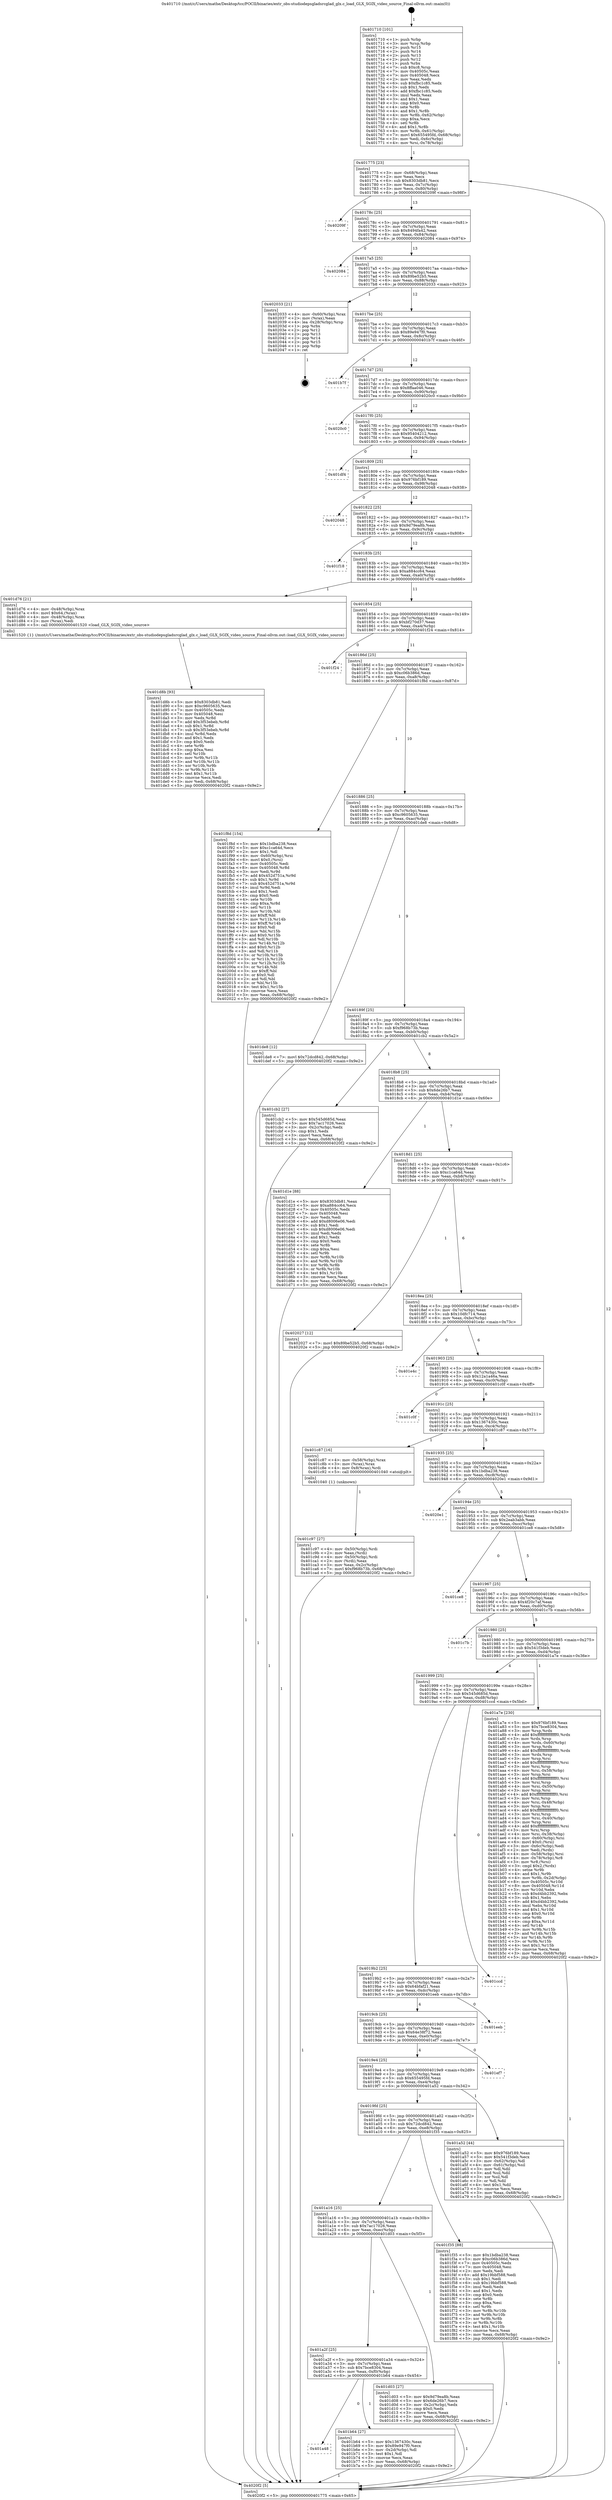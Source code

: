 digraph "0x401710" {
  label = "0x401710 (/mnt/c/Users/mathe/Desktop/tcc/POCII/binaries/extr_obs-studiodepsgladsrcglad_glx.c_load_GLX_SGIX_video_source_Final-ollvm.out::main(0))"
  labelloc = "t"
  node[shape=record]

  Entry [label="",width=0.3,height=0.3,shape=circle,fillcolor=black,style=filled]
  "0x401775" [label="{
     0x401775 [23]\l
     | [instrs]\l
     &nbsp;&nbsp;0x401775 \<+3\>: mov -0x68(%rbp),%eax\l
     &nbsp;&nbsp;0x401778 \<+2\>: mov %eax,%ecx\l
     &nbsp;&nbsp;0x40177a \<+6\>: sub $0x8303db81,%ecx\l
     &nbsp;&nbsp;0x401780 \<+3\>: mov %eax,-0x7c(%rbp)\l
     &nbsp;&nbsp;0x401783 \<+3\>: mov %ecx,-0x80(%rbp)\l
     &nbsp;&nbsp;0x401786 \<+6\>: je 000000000040209f \<main+0x98f\>\l
  }"]
  "0x40209f" [label="{
     0x40209f\l
  }", style=dashed]
  "0x40178c" [label="{
     0x40178c [25]\l
     | [instrs]\l
     &nbsp;&nbsp;0x40178c \<+5\>: jmp 0000000000401791 \<main+0x81\>\l
     &nbsp;&nbsp;0x401791 \<+3\>: mov -0x7c(%rbp),%eax\l
     &nbsp;&nbsp;0x401794 \<+5\>: sub $0x8494fa42,%eax\l
     &nbsp;&nbsp;0x401799 \<+6\>: mov %eax,-0x84(%rbp)\l
     &nbsp;&nbsp;0x40179f \<+6\>: je 0000000000402084 \<main+0x974\>\l
  }"]
  Exit [label="",width=0.3,height=0.3,shape=circle,fillcolor=black,style=filled,peripheries=2]
  "0x402084" [label="{
     0x402084\l
  }", style=dashed]
  "0x4017a5" [label="{
     0x4017a5 [25]\l
     | [instrs]\l
     &nbsp;&nbsp;0x4017a5 \<+5\>: jmp 00000000004017aa \<main+0x9a\>\l
     &nbsp;&nbsp;0x4017aa \<+3\>: mov -0x7c(%rbp),%eax\l
     &nbsp;&nbsp;0x4017ad \<+5\>: sub $0x89be52b5,%eax\l
     &nbsp;&nbsp;0x4017b2 \<+6\>: mov %eax,-0x88(%rbp)\l
     &nbsp;&nbsp;0x4017b8 \<+6\>: je 0000000000402033 \<main+0x923\>\l
  }"]
  "0x401d8b" [label="{
     0x401d8b [93]\l
     | [instrs]\l
     &nbsp;&nbsp;0x401d8b \<+5\>: mov $0x8303db81,%edi\l
     &nbsp;&nbsp;0x401d90 \<+5\>: mov $0xc9605635,%ecx\l
     &nbsp;&nbsp;0x401d95 \<+7\>: mov 0x40505c,%edx\l
     &nbsp;&nbsp;0x401d9c \<+7\>: mov 0x405048,%esi\l
     &nbsp;&nbsp;0x401da3 \<+3\>: mov %edx,%r8d\l
     &nbsp;&nbsp;0x401da6 \<+7\>: add $0x3f53ebeb,%r8d\l
     &nbsp;&nbsp;0x401dad \<+4\>: sub $0x1,%r8d\l
     &nbsp;&nbsp;0x401db1 \<+7\>: sub $0x3f53ebeb,%r8d\l
     &nbsp;&nbsp;0x401db8 \<+4\>: imul %r8d,%edx\l
     &nbsp;&nbsp;0x401dbc \<+3\>: and $0x1,%edx\l
     &nbsp;&nbsp;0x401dbf \<+3\>: cmp $0x0,%edx\l
     &nbsp;&nbsp;0x401dc2 \<+4\>: sete %r9b\l
     &nbsp;&nbsp;0x401dc6 \<+3\>: cmp $0xa,%esi\l
     &nbsp;&nbsp;0x401dc9 \<+4\>: setl %r10b\l
     &nbsp;&nbsp;0x401dcd \<+3\>: mov %r9b,%r11b\l
     &nbsp;&nbsp;0x401dd0 \<+3\>: and %r10b,%r11b\l
     &nbsp;&nbsp;0x401dd3 \<+3\>: xor %r10b,%r9b\l
     &nbsp;&nbsp;0x401dd6 \<+3\>: or %r9b,%r11b\l
     &nbsp;&nbsp;0x401dd9 \<+4\>: test $0x1,%r11b\l
     &nbsp;&nbsp;0x401ddd \<+3\>: cmovne %ecx,%edi\l
     &nbsp;&nbsp;0x401de0 \<+3\>: mov %edi,-0x68(%rbp)\l
     &nbsp;&nbsp;0x401de3 \<+5\>: jmp 00000000004020f2 \<main+0x9e2\>\l
  }"]
  "0x402033" [label="{
     0x402033 [21]\l
     | [instrs]\l
     &nbsp;&nbsp;0x402033 \<+4\>: mov -0x60(%rbp),%rax\l
     &nbsp;&nbsp;0x402037 \<+2\>: mov (%rax),%eax\l
     &nbsp;&nbsp;0x402039 \<+4\>: lea -0x28(%rbp),%rsp\l
     &nbsp;&nbsp;0x40203d \<+1\>: pop %rbx\l
     &nbsp;&nbsp;0x40203e \<+2\>: pop %r12\l
     &nbsp;&nbsp;0x402040 \<+2\>: pop %r13\l
     &nbsp;&nbsp;0x402042 \<+2\>: pop %r14\l
     &nbsp;&nbsp;0x402044 \<+2\>: pop %r15\l
     &nbsp;&nbsp;0x402046 \<+1\>: pop %rbp\l
     &nbsp;&nbsp;0x402047 \<+1\>: ret\l
  }"]
  "0x4017be" [label="{
     0x4017be [25]\l
     | [instrs]\l
     &nbsp;&nbsp;0x4017be \<+5\>: jmp 00000000004017c3 \<main+0xb3\>\l
     &nbsp;&nbsp;0x4017c3 \<+3\>: mov -0x7c(%rbp),%eax\l
     &nbsp;&nbsp;0x4017c6 \<+5\>: sub $0x89e947f0,%eax\l
     &nbsp;&nbsp;0x4017cb \<+6\>: mov %eax,-0x8c(%rbp)\l
     &nbsp;&nbsp;0x4017d1 \<+6\>: je 0000000000401b7f \<main+0x46f\>\l
  }"]
  "0x401c97" [label="{
     0x401c97 [27]\l
     | [instrs]\l
     &nbsp;&nbsp;0x401c97 \<+4\>: mov -0x50(%rbp),%rdi\l
     &nbsp;&nbsp;0x401c9b \<+2\>: mov %eax,(%rdi)\l
     &nbsp;&nbsp;0x401c9d \<+4\>: mov -0x50(%rbp),%rdi\l
     &nbsp;&nbsp;0x401ca1 \<+2\>: mov (%rdi),%eax\l
     &nbsp;&nbsp;0x401ca3 \<+3\>: mov %eax,-0x2c(%rbp)\l
     &nbsp;&nbsp;0x401ca6 \<+7\>: movl $0xf968b73b,-0x68(%rbp)\l
     &nbsp;&nbsp;0x401cad \<+5\>: jmp 00000000004020f2 \<main+0x9e2\>\l
  }"]
  "0x401b7f" [label="{
     0x401b7f\l
  }", style=dashed]
  "0x4017d7" [label="{
     0x4017d7 [25]\l
     | [instrs]\l
     &nbsp;&nbsp;0x4017d7 \<+5\>: jmp 00000000004017dc \<main+0xcc\>\l
     &nbsp;&nbsp;0x4017dc \<+3\>: mov -0x7c(%rbp),%eax\l
     &nbsp;&nbsp;0x4017df \<+5\>: sub $0x8ffaa046,%eax\l
     &nbsp;&nbsp;0x4017e4 \<+6\>: mov %eax,-0x90(%rbp)\l
     &nbsp;&nbsp;0x4017ea \<+6\>: je 00000000004020c0 \<main+0x9b0\>\l
  }"]
  "0x401a48" [label="{
     0x401a48\l
  }", style=dashed]
  "0x4020c0" [label="{
     0x4020c0\l
  }", style=dashed]
  "0x4017f0" [label="{
     0x4017f0 [25]\l
     | [instrs]\l
     &nbsp;&nbsp;0x4017f0 \<+5\>: jmp 00000000004017f5 \<main+0xe5\>\l
     &nbsp;&nbsp;0x4017f5 \<+3\>: mov -0x7c(%rbp),%eax\l
     &nbsp;&nbsp;0x4017f8 \<+5\>: sub $0x95404212,%eax\l
     &nbsp;&nbsp;0x4017fd \<+6\>: mov %eax,-0x94(%rbp)\l
     &nbsp;&nbsp;0x401803 \<+6\>: je 0000000000401df4 \<main+0x6e4\>\l
  }"]
  "0x401b64" [label="{
     0x401b64 [27]\l
     | [instrs]\l
     &nbsp;&nbsp;0x401b64 \<+5\>: mov $0x1367430c,%eax\l
     &nbsp;&nbsp;0x401b69 \<+5\>: mov $0x89e947f0,%ecx\l
     &nbsp;&nbsp;0x401b6e \<+3\>: mov -0x2d(%rbp),%dl\l
     &nbsp;&nbsp;0x401b71 \<+3\>: test $0x1,%dl\l
     &nbsp;&nbsp;0x401b74 \<+3\>: cmovne %ecx,%eax\l
     &nbsp;&nbsp;0x401b77 \<+3\>: mov %eax,-0x68(%rbp)\l
     &nbsp;&nbsp;0x401b7a \<+5\>: jmp 00000000004020f2 \<main+0x9e2\>\l
  }"]
  "0x401df4" [label="{
     0x401df4\l
  }", style=dashed]
  "0x401809" [label="{
     0x401809 [25]\l
     | [instrs]\l
     &nbsp;&nbsp;0x401809 \<+5\>: jmp 000000000040180e \<main+0xfe\>\l
     &nbsp;&nbsp;0x40180e \<+3\>: mov -0x7c(%rbp),%eax\l
     &nbsp;&nbsp;0x401811 \<+5\>: sub $0x976bf189,%eax\l
     &nbsp;&nbsp;0x401816 \<+6\>: mov %eax,-0x98(%rbp)\l
     &nbsp;&nbsp;0x40181c \<+6\>: je 0000000000402048 \<main+0x938\>\l
  }"]
  "0x401a2f" [label="{
     0x401a2f [25]\l
     | [instrs]\l
     &nbsp;&nbsp;0x401a2f \<+5\>: jmp 0000000000401a34 \<main+0x324\>\l
     &nbsp;&nbsp;0x401a34 \<+3\>: mov -0x7c(%rbp),%eax\l
     &nbsp;&nbsp;0x401a37 \<+5\>: sub $0x7bce8304,%eax\l
     &nbsp;&nbsp;0x401a3c \<+6\>: mov %eax,-0xf0(%rbp)\l
     &nbsp;&nbsp;0x401a42 \<+6\>: je 0000000000401b64 \<main+0x454\>\l
  }"]
  "0x402048" [label="{
     0x402048\l
  }", style=dashed]
  "0x401822" [label="{
     0x401822 [25]\l
     | [instrs]\l
     &nbsp;&nbsp;0x401822 \<+5\>: jmp 0000000000401827 \<main+0x117\>\l
     &nbsp;&nbsp;0x401827 \<+3\>: mov -0x7c(%rbp),%eax\l
     &nbsp;&nbsp;0x40182a \<+5\>: sub $0x9d79ea8b,%eax\l
     &nbsp;&nbsp;0x40182f \<+6\>: mov %eax,-0x9c(%rbp)\l
     &nbsp;&nbsp;0x401835 \<+6\>: je 0000000000401f18 \<main+0x808\>\l
  }"]
  "0x401d03" [label="{
     0x401d03 [27]\l
     | [instrs]\l
     &nbsp;&nbsp;0x401d03 \<+5\>: mov $0x9d79ea8b,%eax\l
     &nbsp;&nbsp;0x401d08 \<+5\>: mov $0x6de26b7,%ecx\l
     &nbsp;&nbsp;0x401d0d \<+3\>: mov -0x2c(%rbp),%edx\l
     &nbsp;&nbsp;0x401d10 \<+3\>: cmp $0x0,%edx\l
     &nbsp;&nbsp;0x401d13 \<+3\>: cmove %ecx,%eax\l
     &nbsp;&nbsp;0x401d16 \<+3\>: mov %eax,-0x68(%rbp)\l
     &nbsp;&nbsp;0x401d19 \<+5\>: jmp 00000000004020f2 \<main+0x9e2\>\l
  }"]
  "0x401f18" [label="{
     0x401f18\l
  }", style=dashed]
  "0x40183b" [label="{
     0x40183b [25]\l
     | [instrs]\l
     &nbsp;&nbsp;0x40183b \<+5\>: jmp 0000000000401840 \<main+0x130\>\l
     &nbsp;&nbsp;0x401840 \<+3\>: mov -0x7c(%rbp),%eax\l
     &nbsp;&nbsp;0x401843 \<+5\>: sub $0xa884cc64,%eax\l
     &nbsp;&nbsp;0x401848 \<+6\>: mov %eax,-0xa0(%rbp)\l
     &nbsp;&nbsp;0x40184e \<+6\>: je 0000000000401d76 \<main+0x666\>\l
  }"]
  "0x401a16" [label="{
     0x401a16 [25]\l
     | [instrs]\l
     &nbsp;&nbsp;0x401a16 \<+5\>: jmp 0000000000401a1b \<main+0x30b\>\l
     &nbsp;&nbsp;0x401a1b \<+3\>: mov -0x7c(%rbp),%eax\l
     &nbsp;&nbsp;0x401a1e \<+5\>: sub $0x7ac17026,%eax\l
     &nbsp;&nbsp;0x401a23 \<+6\>: mov %eax,-0xec(%rbp)\l
     &nbsp;&nbsp;0x401a29 \<+6\>: je 0000000000401d03 \<main+0x5f3\>\l
  }"]
  "0x401d76" [label="{
     0x401d76 [21]\l
     | [instrs]\l
     &nbsp;&nbsp;0x401d76 \<+4\>: mov -0x48(%rbp),%rax\l
     &nbsp;&nbsp;0x401d7a \<+6\>: movl $0x64,(%rax)\l
     &nbsp;&nbsp;0x401d80 \<+4\>: mov -0x48(%rbp),%rax\l
     &nbsp;&nbsp;0x401d84 \<+2\>: mov (%rax),%edi\l
     &nbsp;&nbsp;0x401d86 \<+5\>: call 0000000000401520 \<load_GLX_SGIX_video_source\>\l
     | [calls]\l
     &nbsp;&nbsp;0x401520 \{1\} (/mnt/c/Users/mathe/Desktop/tcc/POCII/binaries/extr_obs-studiodepsgladsrcglad_glx.c_load_GLX_SGIX_video_source_Final-ollvm.out::load_GLX_SGIX_video_source)\l
  }"]
  "0x401854" [label="{
     0x401854 [25]\l
     | [instrs]\l
     &nbsp;&nbsp;0x401854 \<+5\>: jmp 0000000000401859 \<main+0x149\>\l
     &nbsp;&nbsp;0x401859 \<+3\>: mov -0x7c(%rbp),%eax\l
     &nbsp;&nbsp;0x40185c \<+5\>: sub $0xbf270d37,%eax\l
     &nbsp;&nbsp;0x401861 \<+6\>: mov %eax,-0xa4(%rbp)\l
     &nbsp;&nbsp;0x401867 \<+6\>: je 0000000000401f24 \<main+0x814\>\l
  }"]
  "0x401f35" [label="{
     0x401f35 [88]\l
     | [instrs]\l
     &nbsp;&nbsp;0x401f35 \<+5\>: mov $0x1bdba238,%eax\l
     &nbsp;&nbsp;0x401f3a \<+5\>: mov $0xc06b386d,%ecx\l
     &nbsp;&nbsp;0x401f3f \<+7\>: mov 0x40505c,%edx\l
     &nbsp;&nbsp;0x401f46 \<+7\>: mov 0x405048,%esi\l
     &nbsp;&nbsp;0x401f4d \<+2\>: mov %edx,%edi\l
     &nbsp;&nbsp;0x401f4f \<+6\>: add $0x19bbf588,%edi\l
     &nbsp;&nbsp;0x401f55 \<+3\>: sub $0x1,%edi\l
     &nbsp;&nbsp;0x401f58 \<+6\>: sub $0x19bbf588,%edi\l
     &nbsp;&nbsp;0x401f5e \<+3\>: imul %edi,%edx\l
     &nbsp;&nbsp;0x401f61 \<+3\>: and $0x1,%edx\l
     &nbsp;&nbsp;0x401f64 \<+3\>: cmp $0x0,%edx\l
     &nbsp;&nbsp;0x401f67 \<+4\>: sete %r8b\l
     &nbsp;&nbsp;0x401f6b \<+3\>: cmp $0xa,%esi\l
     &nbsp;&nbsp;0x401f6e \<+4\>: setl %r9b\l
     &nbsp;&nbsp;0x401f72 \<+3\>: mov %r8b,%r10b\l
     &nbsp;&nbsp;0x401f75 \<+3\>: and %r9b,%r10b\l
     &nbsp;&nbsp;0x401f78 \<+3\>: xor %r9b,%r8b\l
     &nbsp;&nbsp;0x401f7b \<+3\>: or %r8b,%r10b\l
     &nbsp;&nbsp;0x401f7e \<+4\>: test $0x1,%r10b\l
     &nbsp;&nbsp;0x401f82 \<+3\>: cmovne %ecx,%eax\l
     &nbsp;&nbsp;0x401f85 \<+3\>: mov %eax,-0x68(%rbp)\l
     &nbsp;&nbsp;0x401f88 \<+5\>: jmp 00000000004020f2 \<main+0x9e2\>\l
  }"]
  "0x401f24" [label="{
     0x401f24\l
  }", style=dashed]
  "0x40186d" [label="{
     0x40186d [25]\l
     | [instrs]\l
     &nbsp;&nbsp;0x40186d \<+5\>: jmp 0000000000401872 \<main+0x162\>\l
     &nbsp;&nbsp;0x401872 \<+3\>: mov -0x7c(%rbp),%eax\l
     &nbsp;&nbsp;0x401875 \<+5\>: sub $0xc06b386d,%eax\l
     &nbsp;&nbsp;0x40187a \<+6\>: mov %eax,-0xa8(%rbp)\l
     &nbsp;&nbsp;0x401880 \<+6\>: je 0000000000401f8d \<main+0x87d\>\l
  }"]
  "0x401710" [label="{
     0x401710 [101]\l
     | [instrs]\l
     &nbsp;&nbsp;0x401710 \<+1\>: push %rbp\l
     &nbsp;&nbsp;0x401711 \<+3\>: mov %rsp,%rbp\l
     &nbsp;&nbsp;0x401714 \<+2\>: push %r15\l
     &nbsp;&nbsp;0x401716 \<+2\>: push %r14\l
     &nbsp;&nbsp;0x401718 \<+2\>: push %r13\l
     &nbsp;&nbsp;0x40171a \<+2\>: push %r12\l
     &nbsp;&nbsp;0x40171c \<+1\>: push %rbx\l
     &nbsp;&nbsp;0x40171d \<+7\>: sub $0xc8,%rsp\l
     &nbsp;&nbsp;0x401724 \<+7\>: mov 0x40505c,%eax\l
     &nbsp;&nbsp;0x40172b \<+7\>: mov 0x405048,%ecx\l
     &nbsp;&nbsp;0x401732 \<+2\>: mov %eax,%edx\l
     &nbsp;&nbsp;0x401734 \<+6\>: sub $0xfbc1c85,%edx\l
     &nbsp;&nbsp;0x40173a \<+3\>: sub $0x1,%edx\l
     &nbsp;&nbsp;0x40173d \<+6\>: add $0xfbc1c85,%edx\l
     &nbsp;&nbsp;0x401743 \<+3\>: imul %edx,%eax\l
     &nbsp;&nbsp;0x401746 \<+3\>: and $0x1,%eax\l
     &nbsp;&nbsp;0x401749 \<+3\>: cmp $0x0,%eax\l
     &nbsp;&nbsp;0x40174c \<+4\>: sete %r8b\l
     &nbsp;&nbsp;0x401750 \<+4\>: and $0x1,%r8b\l
     &nbsp;&nbsp;0x401754 \<+4\>: mov %r8b,-0x62(%rbp)\l
     &nbsp;&nbsp;0x401758 \<+3\>: cmp $0xa,%ecx\l
     &nbsp;&nbsp;0x40175b \<+4\>: setl %r8b\l
     &nbsp;&nbsp;0x40175f \<+4\>: and $0x1,%r8b\l
     &nbsp;&nbsp;0x401763 \<+4\>: mov %r8b,-0x61(%rbp)\l
     &nbsp;&nbsp;0x401767 \<+7\>: movl $0x655495fd,-0x68(%rbp)\l
     &nbsp;&nbsp;0x40176e \<+3\>: mov %edi,-0x6c(%rbp)\l
     &nbsp;&nbsp;0x401771 \<+4\>: mov %rsi,-0x78(%rbp)\l
  }"]
  "0x401f8d" [label="{
     0x401f8d [154]\l
     | [instrs]\l
     &nbsp;&nbsp;0x401f8d \<+5\>: mov $0x1bdba238,%eax\l
     &nbsp;&nbsp;0x401f92 \<+5\>: mov $0xc1ca64d,%ecx\l
     &nbsp;&nbsp;0x401f97 \<+2\>: mov $0x1,%dl\l
     &nbsp;&nbsp;0x401f99 \<+4\>: mov -0x60(%rbp),%rsi\l
     &nbsp;&nbsp;0x401f9d \<+6\>: movl $0x0,(%rsi)\l
     &nbsp;&nbsp;0x401fa3 \<+7\>: mov 0x40505c,%edi\l
     &nbsp;&nbsp;0x401faa \<+8\>: mov 0x405048,%r8d\l
     &nbsp;&nbsp;0x401fb2 \<+3\>: mov %edi,%r9d\l
     &nbsp;&nbsp;0x401fb5 \<+7\>: add $0x452d751a,%r9d\l
     &nbsp;&nbsp;0x401fbc \<+4\>: sub $0x1,%r9d\l
     &nbsp;&nbsp;0x401fc0 \<+7\>: sub $0x452d751a,%r9d\l
     &nbsp;&nbsp;0x401fc7 \<+4\>: imul %r9d,%edi\l
     &nbsp;&nbsp;0x401fcb \<+3\>: and $0x1,%edi\l
     &nbsp;&nbsp;0x401fce \<+3\>: cmp $0x0,%edi\l
     &nbsp;&nbsp;0x401fd1 \<+4\>: sete %r10b\l
     &nbsp;&nbsp;0x401fd5 \<+4\>: cmp $0xa,%r8d\l
     &nbsp;&nbsp;0x401fd9 \<+4\>: setl %r11b\l
     &nbsp;&nbsp;0x401fdd \<+3\>: mov %r10b,%bl\l
     &nbsp;&nbsp;0x401fe0 \<+3\>: xor $0xff,%bl\l
     &nbsp;&nbsp;0x401fe3 \<+3\>: mov %r11b,%r14b\l
     &nbsp;&nbsp;0x401fe6 \<+4\>: xor $0xff,%r14b\l
     &nbsp;&nbsp;0x401fea \<+3\>: xor $0x0,%dl\l
     &nbsp;&nbsp;0x401fed \<+3\>: mov %bl,%r15b\l
     &nbsp;&nbsp;0x401ff0 \<+4\>: and $0x0,%r15b\l
     &nbsp;&nbsp;0x401ff4 \<+3\>: and %dl,%r10b\l
     &nbsp;&nbsp;0x401ff7 \<+3\>: mov %r14b,%r12b\l
     &nbsp;&nbsp;0x401ffa \<+4\>: and $0x0,%r12b\l
     &nbsp;&nbsp;0x401ffe \<+3\>: and %dl,%r11b\l
     &nbsp;&nbsp;0x402001 \<+3\>: or %r10b,%r15b\l
     &nbsp;&nbsp;0x402004 \<+3\>: or %r11b,%r12b\l
     &nbsp;&nbsp;0x402007 \<+3\>: xor %r12b,%r15b\l
     &nbsp;&nbsp;0x40200a \<+3\>: or %r14b,%bl\l
     &nbsp;&nbsp;0x40200d \<+3\>: xor $0xff,%bl\l
     &nbsp;&nbsp;0x402010 \<+3\>: or $0x0,%dl\l
     &nbsp;&nbsp;0x402013 \<+2\>: and %dl,%bl\l
     &nbsp;&nbsp;0x402015 \<+3\>: or %bl,%r15b\l
     &nbsp;&nbsp;0x402018 \<+4\>: test $0x1,%r15b\l
     &nbsp;&nbsp;0x40201c \<+3\>: cmovne %ecx,%eax\l
     &nbsp;&nbsp;0x40201f \<+3\>: mov %eax,-0x68(%rbp)\l
     &nbsp;&nbsp;0x402022 \<+5\>: jmp 00000000004020f2 \<main+0x9e2\>\l
  }"]
  "0x401886" [label="{
     0x401886 [25]\l
     | [instrs]\l
     &nbsp;&nbsp;0x401886 \<+5\>: jmp 000000000040188b \<main+0x17b\>\l
     &nbsp;&nbsp;0x40188b \<+3\>: mov -0x7c(%rbp),%eax\l
     &nbsp;&nbsp;0x40188e \<+5\>: sub $0xc9605635,%eax\l
     &nbsp;&nbsp;0x401893 \<+6\>: mov %eax,-0xac(%rbp)\l
     &nbsp;&nbsp;0x401899 \<+6\>: je 0000000000401de8 \<main+0x6d8\>\l
  }"]
  "0x4020f2" [label="{
     0x4020f2 [5]\l
     | [instrs]\l
     &nbsp;&nbsp;0x4020f2 \<+5\>: jmp 0000000000401775 \<main+0x65\>\l
  }"]
  "0x401de8" [label="{
     0x401de8 [12]\l
     | [instrs]\l
     &nbsp;&nbsp;0x401de8 \<+7\>: movl $0x72dcd842,-0x68(%rbp)\l
     &nbsp;&nbsp;0x401def \<+5\>: jmp 00000000004020f2 \<main+0x9e2\>\l
  }"]
  "0x40189f" [label="{
     0x40189f [25]\l
     | [instrs]\l
     &nbsp;&nbsp;0x40189f \<+5\>: jmp 00000000004018a4 \<main+0x194\>\l
     &nbsp;&nbsp;0x4018a4 \<+3\>: mov -0x7c(%rbp),%eax\l
     &nbsp;&nbsp;0x4018a7 \<+5\>: sub $0xf968b73b,%eax\l
     &nbsp;&nbsp;0x4018ac \<+6\>: mov %eax,-0xb0(%rbp)\l
     &nbsp;&nbsp;0x4018b2 \<+6\>: je 0000000000401cb2 \<main+0x5a2\>\l
  }"]
  "0x4019fd" [label="{
     0x4019fd [25]\l
     | [instrs]\l
     &nbsp;&nbsp;0x4019fd \<+5\>: jmp 0000000000401a02 \<main+0x2f2\>\l
     &nbsp;&nbsp;0x401a02 \<+3\>: mov -0x7c(%rbp),%eax\l
     &nbsp;&nbsp;0x401a05 \<+5\>: sub $0x72dcd842,%eax\l
     &nbsp;&nbsp;0x401a0a \<+6\>: mov %eax,-0xe8(%rbp)\l
     &nbsp;&nbsp;0x401a10 \<+6\>: je 0000000000401f35 \<main+0x825\>\l
  }"]
  "0x401cb2" [label="{
     0x401cb2 [27]\l
     | [instrs]\l
     &nbsp;&nbsp;0x401cb2 \<+5\>: mov $0x545d685d,%eax\l
     &nbsp;&nbsp;0x401cb7 \<+5\>: mov $0x7ac17026,%ecx\l
     &nbsp;&nbsp;0x401cbc \<+3\>: mov -0x2c(%rbp),%edx\l
     &nbsp;&nbsp;0x401cbf \<+3\>: cmp $0x1,%edx\l
     &nbsp;&nbsp;0x401cc2 \<+3\>: cmovl %ecx,%eax\l
     &nbsp;&nbsp;0x401cc5 \<+3\>: mov %eax,-0x68(%rbp)\l
     &nbsp;&nbsp;0x401cc8 \<+5\>: jmp 00000000004020f2 \<main+0x9e2\>\l
  }"]
  "0x4018b8" [label="{
     0x4018b8 [25]\l
     | [instrs]\l
     &nbsp;&nbsp;0x4018b8 \<+5\>: jmp 00000000004018bd \<main+0x1ad\>\l
     &nbsp;&nbsp;0x4018bd \<+3\>: mov -0x7c(%rbp),%eax\l
     &nbsp;&nbsp;0x4018c0 \<+5\>: sub $0x6de26b7,%eax\l
     &nbsp;&nbsp;0x4018c5 \<+6\>: mov %eax,-0xb4(%rbp)\l
     &nbsp;&nbsp;0x4018cb \<+6\>: je 0000000000401d1e \<main+0x60e\>\l
  }"]
  "0x401a52" [label="{
     0x401a52 [44]\l
     | [instrs]\l
     &nbsp;&nbsp;0x401a52 \<+5\>: mov $0x976bf189,%eax\l
     &nbsp;&nbsp;0x401a57 \<+5\>: mov $0x541f3deb,%ecx\l
     &nbsp;&nbsp;0x401a5c \<+3\>: mov -0x62(%rbp),%dl\l
     &nbsp;&nbsp;0x401a5f \<+4\>: mov -0x61(%rbp),%sil\l
     &nbsp;&nbsp;0x401a63 \<+3\>: mov %dl,%dil\l
     &nbsp;&nbsp;0x401a66 \<+3\>: and %sil,%dil\l
     &nbsp;&nbsp;0x401a69 \<+3\>: xor %sil,%dl\l
     &nbsp;&nbsp;0x401a6c \<+3\>: or %dl,%dil\l
     &nbsp;&nbsp;0x401a6f \<+4\>: test $0x1,%dil\l
     &nbsp;&nbsp;0x401a73 \<+3\>: cmovne %ecx,%eax\l
     &nbsp;&nbsp;0x401a76 \<+3\>: mov %eax,-0x68(%rbp)\l
     &nbsp;&nbsp;0x401a79 \<+5\>: jmp 00000000004020f2 \<main+0x9e2\>\l
  }"]
  "0x401d1e" [label="{
     0x401d1e [88]\l
     | [instrs]\l
     &nbsp;&nbsp;0x401d1e \<+5\>: mov $0x8303db81,%eax\l
     &nbsp;&nbsp;0x401d23 \<+5\>: mov $0xa884cc64,%ecx\l
     &nbsp;&nbsp;0x401d28 \<+7\>: mov 0x40505c,%edx\l
     &nbsp;&nbsp;0x401d2f \<+7\>: mov 0x405048,%esi\l
     &nbsp;&nbsp;0x401d36 \<+2\>: mov %edx,%edi\l
     &nbsp;&nbsp;0x401d38 \<+6\>: add $0xd8006e06,%edi\l
     &nbsp;&nbsp;0x401d3e \<+3\>: sub $0x1,%edi\l
     &nbsp;&nbsp;0x401d41 \<+6\>: sub $0xd8006e06,%edi\l
     &nbsp;&nbsp;0x401d47 \<+3\>: imul %edi,%edx\l
     &nbsp;&nbsp;0x401d4a \<+3\>: and $0x1,%edx\l
     &nbsp;&nbsp;0x401d4d \<+3\>: cmp $0x0,%edx\l
     &nbsp;&nbsp;0x401d50 \<+4\>: sete %r8b\l
     &nbsp;&nbsp;0x401d54 \<+3\>: cmp $0xa,%esi\l
     &nbsp;&nbsp;0x401d57 \<+4\>: setl %r9b\l
     &nbsp;&nbsp;0x401d5b \<+3\>: mov %r8b,%r10b\l
     &nbsp;&nbsp;0x401d5e \<+3\>: and %r9b,%r10b\l
     &nbsp;&nbsp;0x401d61 \<+3\>: xor %r9b,%r8b\l
     &nbsp;&nbsp;0x401d64 \<+3\>: or %r8b,%r10b\l
     &nbsp;&nbsp;0x401d67 \<+4\>: test $0x1,%r10b\l
     &nbsp;&nbsp;0x401d6b \<+3\>: cmovne %ecx,%eax\l
     &nbsp;&nbsp;0x401d6e \<+3\>: mov %eax,-0x68(%rbp)\l
     &nbsp;&nbsp;0x401d71 \<+5\>: jmp 00000000004020f2 \<main+0x9e2\>\l
  }"]
  "0x4018d1" [label="{
     0x4018d1 [25]\l
     | [instrs]\l
     &nbsp;&nbsp;0x4018d1 \<+5\>: jmp 00000000004018d6 \<main+0x1c6\>\l
     &nbsp;&nbsp;0x4018d6 \<+3\>: mov -0x7c(%rbp),%eax\l
     &nbsp;&nbsp;0x4018d9 \<+5\>: sub $0xc1ca64d,%eax\l
     &nbsp;&nbsp;0x4018de \<+6\>: mov %eax,-0xb8(%rbp)\l
     &nbsp;&nbsp;0x4018e4 \<+6\>: je 0000000000402027 \<main+0x917\>\l
  }"]
  "0x4019e4" [label="{
     0x4019e4 [25]\l
     | [instrs]\l
     &nbsp;&nbsp;0x4019e4 \<+5\>: jmp 00000000004019e9 \<main+0x2d9\>\l
     &nbsp;&nbsp;0x4019e9 \<+3\>: mov -0x7c(%rbp),%eax\l
     &nbsp;&nbsp;0x4019ec \<+5\>: sub $0x655495fd,%eax\l
     &nbsp;&nbsp;0x4019f1 \<+6\>: mov %eax,-0xe4(%rbp)\l
     &nbsp;&nbsp;0x4019f7 \<+6\>: je 0000000000401a52 \<main+0x342\>\l
  }"]
  "0x402027" [label="{
     0x402027 [12]\l
     | [instrs]\l
     &nbsp;&nbsp;0x402027 \<+7\>: movl $0x89be52b5,-0x68(%rbp)\l
     &nbsp;&nbsp;0x40202e \<+5\>: jmp 00000000004020f2 \<main+0x9e2\>\l
  }"]
  "0x4018ea" [label="{
     0x4018ea [25]\l
     | [instrs]\l
     &nbsp;&nbsp;0x4018ea \<+5\>: jmp 00000000004018ef \<main+0x1df\>\l
     &nbsp;&nbsp;0x4018ef \<+3\>: mov -0x7c(%rbp),%eax\l
     &nbsp;&nbsp;0x4018f2 \<+5\>: sub $0x10dfc714,%eax\l
     &nbsp;&nbsp;0x4018f7 \<+6\>: mov %eax,-0xbc(%rbp)\l
     &nbsp;&nbsp;0x4018fd \<+6\>: je 0000000000401e4c \<main+0x73c\>\l
  }"]
  "0x401ef7" [label="{
     0x401ef7\l
  }", style=dashed]
  "0x401e4c" [label="{
     0x401e4c\l
  }", style=dashed]
  "0x401903" [label="{
     0x401903 [25]\l
     | [instrs]\l
     &nbsp;&nbsp;0x401903 \<+5\>: jmp 0000000000401908 \<main+0x1f8\>\l
     &nbsp;&nbsp;0x401908 \<+3\>: mov -0x7c(%rbp),%eax\l
     &nbsp;&nbsp;0x40190b \<+5\>: sub $0x12a1a46a,%eax\l
     &nbsp;&nbsp;0x401910 \<+6\>: mov %eax,-0xc0(%rbp)\l
     &nbsp;&nbsp;0x401916 \<+6\>: je 0000000000401c0f \<main+0x4ff\>\l
  }"]
  "0x4019cb" [label="{
     0x4019cb [25]\l
     | [instrs]\l
     &nbsp;&nbsp;0x4019cb \<+5\>: jmp 00000000004019d0 \<main+0x2c0\>\l
     &nbsp;&nbsp;0x4019d0 \<+3\>: mov -0x7c(%rbp),%eax\l
     &nbsp;&nbsp;0x4019d3 \<+5\>: sub $0x64e38f72,%eax\l
     &nbsp;&nbsp;0x4019d8 \<+6\>: mov %eax,-0xe0(%rbp)\l
     &nbsp;&nbsp;0x4019de \<+6\>: je 0000000000401ef7 \<main+0x7e7\>\l
  }"]
  "0x401c0f" [label="{
     0x401c0f\l
  }", style=dashed]
  "0x40191c" [label="{
     0x40191c [25]\l
     | [instrs]\l
     &nbsp;&nbsp;0x40191c \<+5\>: jmp 0000000000401921 \<main+0x211\>\l
     &nbsp;&nbsp;0x401921 \<+3\>: mov -0x7c(%rbp),%eax\l
     &nbsp;&nbsp;0x401924 \<+5\>: sub $0x1367430c,%eax\l
     &nbsp;&nbsp;0x401929 \<+6\>: mov %eax,-0xc4(%rbp)\l
     &nbsp;&nbsp;0x40192f \<+6\>: je 0000000000401c87 \<main+0x577\>\l
  }"]
  "0x401eeb" [label="{
     0x401eeb\l
  }", style=dashed]
  "0x401c87" [label="{
     0x401c87 [16]\l
     | [instrs]\l
     &nbsp;&nbsp;0x401c87 \<+4\>: mov -0x58(%rbp),%rax\l
     &nbsp;&nbsp;0x401c8b \<+3\>: mov (%rax),%rax\l
     &nbsp;&nbsp;0x401c8e \<+4\>: mov 0x8(%rax),%rdi\l
     &nbsp;&nbsp;0x401c92 \<+5\>: call 0000000000401040 \<atoi@plt\>\l
     | [calls]\l
     &nbsp;&nbsp;0x401040 \{1\} (unknown)\l
  }"]
  "0x401935" [label="{
     0x401935 [25]\l
     | [instrs]\l
     &nbsp;&nbsp;0x401935 \<+5\>: jmp 000000000040193a \<main+0x22a\>\l
     &nbsp;&nbsp;0x40193a \<+3\>: mov -0x7c(%rbp),%eax\l
     &nbsp;&nbsp;0x40193d \<+5\>: sub $0x1bdba238,%eax\l
     &nbsp;&nbsp;0x401942 \<+6\>: mov %eax,-0xc8(%rbp)\l
     &nbsp;&nbsp;0x401948 \<+6\>: je 00000000004020e1 \<main+0x9d1\>\l
  }"]
  "0x4019b2" [label="{
     0x4019b2 [25]\l
     | [instrs]\l
     &nbsp;&nbsp;0x4019b2 \<+5\>: jmp 00000000004019b7 \<main+0x2a7\>\l
     &nbsp;&nbsp;0x4019b7 \<+3\>: mov -0x7c(%rbp),%eax\l
     &nbsp;&nbsp;0x4019ba \<+5\>: sub $0x64bfaf21,%eax\l
     &nbsp;&nbsp;0x4019bf \<+6\>: mov %eax,-0xdc(%rbp)\l
     &nbsp;&nbsp;0x4019c5 \<+6\>: je 0000000000401eeb \<main+0x7db\>\l
  }"]
  "0x4020e1" [label="{
     0x4020e1\l
  }", style=dashed]
  "0x40194e" [label="{
     0x40194e [25]\l
     | [instrs]\l
     &nbsp;&nbsp;0x40194e \<+5\>: jmp 0000000000401953 \<main+0x243\>\l
     &nbsp;&nbsp;0x401953 \<+3\>: mov -0x7c(%rbp),%eax\l
     &nbsp;&nbsp;0x401956 \<+5\>: sub $0x2eab3abb,%eax\l
     &nbsp;&nbsp;0x40195b \<+6\>: mov %eax,-0xcc(%rbp)\l
     &nbsp;&nbsp;0x401961 \<+6\>: je 0000000000401ce8 \<main+0x5d8\>\l
  }"]
  "0x401ccd" [label="{
     0x401ccd\l
  }", style=dashed]
  "0x401ce8" [label="{
     0x401ce8\l
  }", style=dashed]
  "0x401967" [label="{
     0x401967 [25]\l
     | [instrs]\l
     &nbsp;&nbsp;0x401967 \<+5\>: jmp 000000000040196c \<main+0x25c\>\l
     &nbsp;&nbsp;0x40196c \<+3\>: mov -0x7c(%rbp),%eax\l
     &nbsp;&nbsp;0x40196f \<+5\>: sub $0x4f20c7af,%eax\l
     &nbsp;&nbsp;0x401974 \<+6\>: mov %eax,-0xd0(%rbp)\l
     &nbsp;&nbsp;0x40197a \<+6\>: je 0000000000401c7b \<main+0x56b\>\l
  }"]
  "0x401999" [label="{
     0x401999 [25]\l
     | [instrs]\l
     &nbsp;&nbsp;0x401999 \<+5\>: jmp 000000000040199e \<main+0x28e\>\l
     &nbsp;&nbsp;0x40199e \<+3\>: mov -0x7c(%rbp),%eax\l
     &nbsp;&nbsp;0x4019a1 \<+5\>: sub $0x545d685d,%eax\l
     &nbsp;&nbsp;0x4019a6 \<+6\>: mov %eax,-0xd8(%rbp)\l
     &nbsp;&nbsp;0x4019ac \<+6\>: je 0000000000401ccd \<main+0x5bd\>\l
  }"]
  "0x401c7b" [label="{
     0x401c7b\l
  }", style=dashed]
  "0x401980" [label="{
     0x401980 [25]\l
     | [instrs]\l
     &nbsp;&nbsp;0x401980 \<+5\>: jmp 0000000000401985 \<main+0x275\>\l
     &nbsp;&nbsp;0x401985 \<+3\>: mov -0x7c(%rbp),%eax\l
     &nbsp;&nbsp;0x401988 \<+5\>: sub $0x541f3deb,%eax\l
     &nbsp;&nbsp;0x40198d \<+6\>: mov %eax,-0xd4(%rbp)\l
     &nbsp;&nbsp;0x401993 \<+6\>: je 0000000000401a7e \<main+0x36e\>\l
  }"]
  "0x401a7e" [label="{
     0x401a7e [230]\l
     | [instrs]\l
     &nbsp;&nbsp;0x401a7e \<+5\>: mov $0x976bf189,%eax\l
     &nbsp;&nbsp;0x401a83 \<+5\>: mov $0x7bce8304,%ecx\l
     &nbsp;&nbsp;0x401a88 \<+3\>: mov %rsp,%rdx\l
     &nbsp;&nbsp;0x401a8b \<+4\>: add $0xfffffffffffffff0,%rdx\l
     &nbsp;&nbsp;0x401a8f \<+3\>: mov %rdx,%rsp\l
     &nbsp;&nbsp;0x401a92 \<+4\>: mov %rdx,-0x60(%rbp)\l
     &nbsp;&nbsp;0x401a96 \<+3\>: mov %rsp,%rdx\l
     &nbsp;&nbsp;0x401a99 \<+4\>: add $0xfffffffffffffff0,%rdx\l
     &nbsp;&nbsp;0x401a9d \<+3\>: mov %rdx,%rsp\l
     &nbsp;&nbsp;0x401aa0 \<+3\>: mov %rsp,%rsi\l
     &nbsp;&nbsp;0x401aa3 \<+4\>: add $0xfffffffffffffff0,%rsi\l
     &nbsp;&nbsp;0x401aa7 \<+3\>: mov %rsi,%rsp\l
     &nbsp;&nbsp;0x401aaa \<+4\>: mov %rsi,-0x58(%rbp)\l
     &nbsp;&nbsp;0x401aae \<+3\>: mov %rsp,%rsi\l
     &nbsp;&nbsp;0x401ab1 \<+4\>: add $0xfffffffffffffff0,%rsi\l
     &nbsp;&nbsp;0x401ab5 \<+3\>: mov %rsi,%rsp\l
     &nbsp;&nbsp;0x401ab8 \<+4\>: mov %rsi,-0x50(%rbp)\l
     &nbsp;&nbsp;0x401abc \<+3\>: mov %rsp,%rsi\l
     &nbsp;&nbsp;0x401abf \<+4\>: add $0xfffffffffffffff0,%rsi\l
     &nbsp;&nbsp;0x401ac3 \<+3\>: mov %rsi,%rsp\l
     &nbsp;&nbsp;0x401ac6 \<+4\>: mov %rsi,-0x48(%rbp)\l
     &nbsp;&nbsp;0x401aca \<+3\>: mov %rsp,%rsi\l
     &nbsp;&nbsp;0x401acd \<+4\>: add $0xfffffffffffffff0,%rsi\l
     &nbsp;&nbsp;0x401ad1 \<+3\>: mov %rsi,%rsp\l
     &nbsp;&nbsp;0x401ad4 \<+4\>: mov %rsi,-0x40(%rbp)\l
     &nbsp;&nbsp;0x401ad8 \<+3\>: mov %rsp,%rsi\l
     &nbsp;&nbsp;0x401adb \<+4\>: add $0xfffffffffffffff0,%rsi\l
     &nbsp;&nbsp;0x401adf \<+3\>: mov %rsi,%rsp\l
     &nbsp;&nbsp;0x401ae2 \<+4\>: mov %rsi,-0x38(%rbp)\l
     &nbsp;&nbsp;0x401ae6 \<+4\>: mov -0x60(%rbp),%rsi\l
     &nbsp;&nbsp;0x401aea \<+6\>: movl $0x0,(%rsi)\l
     &nbsp;&nbsp;0x401af0 \<+3\>: mov -0x6c(%rbp),%edi\l
     &nbsp;&nbsp;0x401af3 \<+2\>: mov %edi,(%rdx)\l
     &nbsp;&nbsp;0x401af5 \<+4\>: mov -0x58(%rbp),%rsi\l
     &nbsp;&nbsp;0x401af9 \<+4\>: mov -0x78(%rbp),%r8\l
     &nbsp;&nbsp;0x401afd \<+3\>: mov %r8,(%rsi)\l
     &nbsp;&nbsp;0x401b00 \<+3\>: cmpl $0x2,(%rdx)\l
     &nbsp;&nbsp;0x401b03 \<+4\>: setne %r9b\l
     &nbsp;&nbsp;0x401b07 \<+4\>: and $0x1,%r9b\l
     &nbsp;&nbsp;0x401b0b \<+4\>: mov %r9b,-0x2d(%rbp)\l
     &nbsp;&nbsp;0x401b0f \<+8\>: mov 0x40505c,%r10d\l
     &nbsp;&nbsp;0x401b17 \<+8\>: mov 0x405048,%r11d\l
     &nbsp;&nbsp;0x401b1f \<+3\>: mov %r10d,%ebx\l
     &nbsp;&nbsp;0x401b22 \<+6\>: sub $0xd4bb2392,%ebx\l
     &nbsp;&nbsp;0x401b28 \<+3\>: sub $0x1,%ebx\l
     &nbsp;&nbsp;0x401b2b \<+6\>: add $0xd4bb2392,%ebx\l
     &nbsp;&nbsp;0x401b31 \<+4\>: imul %ebx,%r10d\l
     &nbsp;&nbsp;0x401b35 \<+4\>: and $0x1,%r10d\l
     &nbsp;&nbsp;0x401b39 \<+4\>: cmp $0x0,%r10d\l
     &nbsp;&nbsp;0x401b3d \<+4\>: sete %r9b\l
     &nbsp;&nbsp;0x401b41 \<+4\>: cmp $0xa,%r11d\l
     &nbsp;&nbsp;0x401b45 \<+4\>: setl %r14b\l
     &nbsp;&nbsp;0x401b49 \<+3\>: mov %r9b,%r15b\l
     &nbsp;&nbsp;0x401b4c \<+3\>: and %r14b,%r15b\l
     &nbsp;&nbsp;0x401b4f \<+3\>: xor %r14b,%r9b\l
     &nbsp;&nbsp;0x401b52 \<+3\>: or %r9b,%r15b\l
     &nbsp;&nbsp;0x401b55 \<+4\>: test $0x1,%r15b\l
     &nbsp;&nbsp;0x401b59 \<+3\>: cmovne %ecx,%eax\l
     &nbsp;&nbsp;0x401b5c \<+3\>: mov %eax,-0x68(%rbp)\l
     &nbsp;&nbsp;0x401b5f \<+5\>: jmp 00000000004020f2 \<main+0x9e2\>\l
  }"]
  Entry -> "0x401710" [label=" 1"]
  "0x401775" -> "0x40209f" [label=" 0"]
  "0x401775" -> "0x40178c" [label=" 13"]
  "0x402033" -> Exit [label=" 1"]
  "0x40178c" -> "0x402084" [label=" 0"]
  "0x40178c" -> "0x4017a5" [label=" 13"]
  "0x402027" -> "0x4020f2" [label=" 1"]
  "0x4017a5" -> "0x402033" [label=" 1"]
  "0x4017a5" -> "0x4017be" [label=" 12"]
  "0x401f8d" -> "0x4020f2" [label=" 1"]
  "0x4017be" -> "0x401b7f" [label=" 0"]
  "0x4017be" -> "0x4017d7" [label=" 12"]
  "0x401f35" -> "0x4020f2" [label=" 1"]
  "0x4017d7" -> "0x4020c0" [label=" 0"]
  "0x4017d7" -> "0x4017f0" [label=" 12"]
  "0x401de8" -> "0x4020f2" [label=" 1"]
  "0x4017f0" -> "0x401df4" [label=" 0"]
  "0x4017f0" -> "0x401809" [label=" 12"]
  "0x401d8b" -> "0x4020f2" [label=" 1"]
  "0x401809" -> "0x402048" [label=" 0"]
  "0x401809" -> "0x401822" [label=" 12"]
  "0x401d1e" -> "0x4020f2" [label=" 1"]
  "0x401822" -> "0x401f18" [label=" 0"]
  "0x401822" -> "0x40183b" [label=" 12"]
  "0x401d03" -> "0x4020f2" [label=" 1"]
  "0x40183b" -> "0x401d76" [label=" 1"]
  "0x40183b" -> "0x401854" [label=" 11"]
  "0x401c97" -> "0x4020f2" [label=" 1"]
  "0x401854" -> "0x401f24" [label=" 0"]
  "0x401854" -> "0x40186d" [label=" 11"]
  "0x401c87" -> "0x401c97" [label=" 1"]
  "0x40186d" -> "0x401f8d" [label=" 1"]
  "0x40186d" -> "0x401886" [label=" 10"]
  "0x401a2f" -> "0x401a48" [label=" 0"]
  "0x401886" -> "0x401de8" [label=" 1"]
  "0x401886" -> "0x40189f" [label=" 9"]
  "0x401a2f" -> "0x401b64" [label=" 1"]
  "0x40189f" -> "0x401cb2" [label=" 1"]
  "0x40189f" -> "0x4018b8" [label=" 8"]
  "0x401d76" -> "0x401d8b" [label=" 1"]
  "0x4018b8" -> "0x401d1e" [label=" 1"]
  "0x4018b8" -> "0x4018d1" [label=" 7"]
  "0x401a16" -> "0x401a2f" [label=" 1"]
  "0x4018d1" -> "0x402027" [label=" 1"]
  "0x4018d1" -> "0x4018ea" [label=" 6"]
  "0x401cb2" -> "0x4020f2" [label=" 1"]
  "0x4018ea" -> "0x401e4c" [label=" 0"]
  "0x4018ea" -> "0x401903" [label=" 6"]
  "0x4019fd" -> "0x401a16" [label=" 2"]
  "0x401903" -> "0x401c0f" [label=" 0"]
  "0x401903" -> "0x40191c" [label=" 6"]
  "0x401b64" -> "0x4020f2" [label=" 1"]
  "0x40191c" -> "0x401c87" [label=" 1"]
  "0x40191c" -> "0x401935" [label=" 5"]
  "0x401a7e" -> "0x4020f2" [label=" 1"]
  "0x401935" -> "0x4020e1" [label=" 0"]
  "0x401935" -> "0x40194e" [label=" 5"]
  "0x401710" -> "0x401775" [label=" 1"]
  "0x40194e" -> "0x401ce8" [label=" 0"]
  "0x40194e" -> "0x401967" [label=" 5"]
  "0x401a52" -> "0x4020f2" [label=" 1"]
  "0x401967" -> "0x401c7b" [label=" 0"]
  "0x401967" -> "0x401980" [label=" 5"]
  "0x4019e4" -> "0x401a52" [label=" 1"]
  "0x401980" -> "0x401a7e" [label=" 1"]
  "0x401980" -> "0x401999" [label=" 4"]
  "0x4019e4" -> "0x4019fd" [label=" 3"]
  "0x401999" -> "0x401ccd" [label=" 0"]
  "0x401999" -> "0x4019b2" [label=" 4"]
  "0x4020f2" -> "0x401775" [label=" 12"]
  "0x4019b2" -> "0x401eeb" [label=" 0"]
  "0x4019b2" -> "0x4019cb" [label=" 4"]
  "0x4019fd" -> "0x401f35" [label=" 1"]
  "0x4019cb" -> "0x401ef7" [label=" 0"]
  "0x4019cb" -> "0x4019e4" [label=" 4"]
  "0x401a16" -> "0x401d03" [label=" 1"]
}

